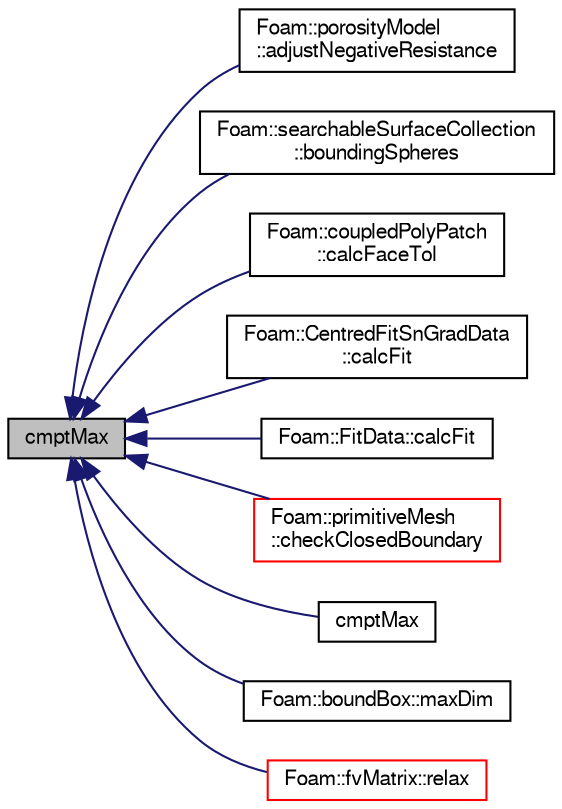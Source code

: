 digraph "cmptMax"
{
  bgcolor="transparent";
  edge [fontname="FreeSans",fontsize="10",labelfontname="FreeSans",labelfontsize="10"];
  node [fontname="FreeSans",fontsize="10",shape=record];
  rankdir="LR";
  Node1 [label="cmptMax",height=0.2,width=0.4,color="black", fillcolor="grey75", style="filled" fontcolor="black"];
  Node1 -> Node2 [dir="back",color="midnightblue",fontsize="10",style="solid",fontname="FreeSans"];
  Node2 [label="Foam::porosityModel\l::adjustNegativeResistance",height=0.2,width=0.4,color="black",URL="$a01883.html#abf7157b4c2d79c69807c194bdfbc61cd",tooltip="Adjust negative resistance values to be multiplier of max value. "];
  Node1 -> Node3 [dir="back",color="midnightblue",fontsize="10",style="solid",fontname="FreeSans"];
  Node3 [label="Foam::searchableSurfaceCollection\l::boundingSpheres",height=0.2,width=0.4,color="black",URL="$a02197.html#af4690dee4a2416d50cd4376b4f6fad03",tooltip="Get bounding spheres (centre and radius squared), one per element. "];
  Node1 -> Node4 [dir="back",color="midnightblue",fontsize="10",style="solid",fontname="FreeSans"];
  Node4 [label="Foam::coupledPolyPatch\l::calcFaceTol",height=0.2,width=0.4,color="black",URL="$a00402.html#ad3d3e65f39a047092bc000d938b3adf1",tooltip="Calculate typical tolerance per face. Is currently max distance. "];
  Node1 -> Node5 [dir="back",color="midnightblue",fontsize="10",style="solid",fontname="FreeSans"];
  Node5 [label="Foam::CentredFitSnGradData\l::calcFit",height=0.2,width=0.4,color="black",URL="$a00245.html#a41361d5f8c5e64ad06c0a3a5883201af",tooltip="Calculate the fit for the specified face and set the coefficients. "];
  Node1 -> Node6 [dir="back",color="midnightblue",fontsize="10",style="solid",fontname="FreeSans"];
  Node6 [label="Foam::FitData::calcFit",height=0.2,width=0.4,color="black",URL="$a00791.html#a8f269524f4ee2469cadc4d3e7a2e9859",tooltip="Calculate the fit for the specified face and set the coefficients. "];
  Node1 -> Node7 [dir="back",color="midnightblue",fontsize="10",style="solid",fontname="FreeSans"];
  Node7 [label="Foam::primitiveMesh\l::checkClosedBoundary",height=0.2,width=0.4,color="red",URL="$a01911.html#a009920f7b48405d075f889e4ab136409",tooltip="Check boundary for closedness. "];
  Node1 -> Node8 [dir="back",color="midnightblue",fontsize="10",style="solid",fontname="FreeSans"];
  Node8 [label="cmptMax",height=0.2,width=0.4,color="black",URL="$a10237.html#a5abc2641f32806e7d501a5f88cbe6580"];
  Node1 -> Node9 [dir="back",color="midnightblue",fontsize="10",style="solid",fontname="FreeSans"];
  Node9 [label="Foam::boundBox::maxDim",height=0.2,width=0.4,color="black",URL="$a00146.html#ac2d3e8ad2cc8dab7ddbceca54193a464",tooltip="Largest length/height/width dimension. "];
  Node1 -> Node10 [dir="back",color="midnightblue",fontsize="10",style="solid",fontname="FreeSans"];
  Node10 [label="Foam::fvMatrix::relax",height=0.2,width=0.4,color="red",URL="$a00850.html#a06343b944c91a56352ebf646011c212e",tooltip="Relax matrix (for steady-state solution). "];
}

